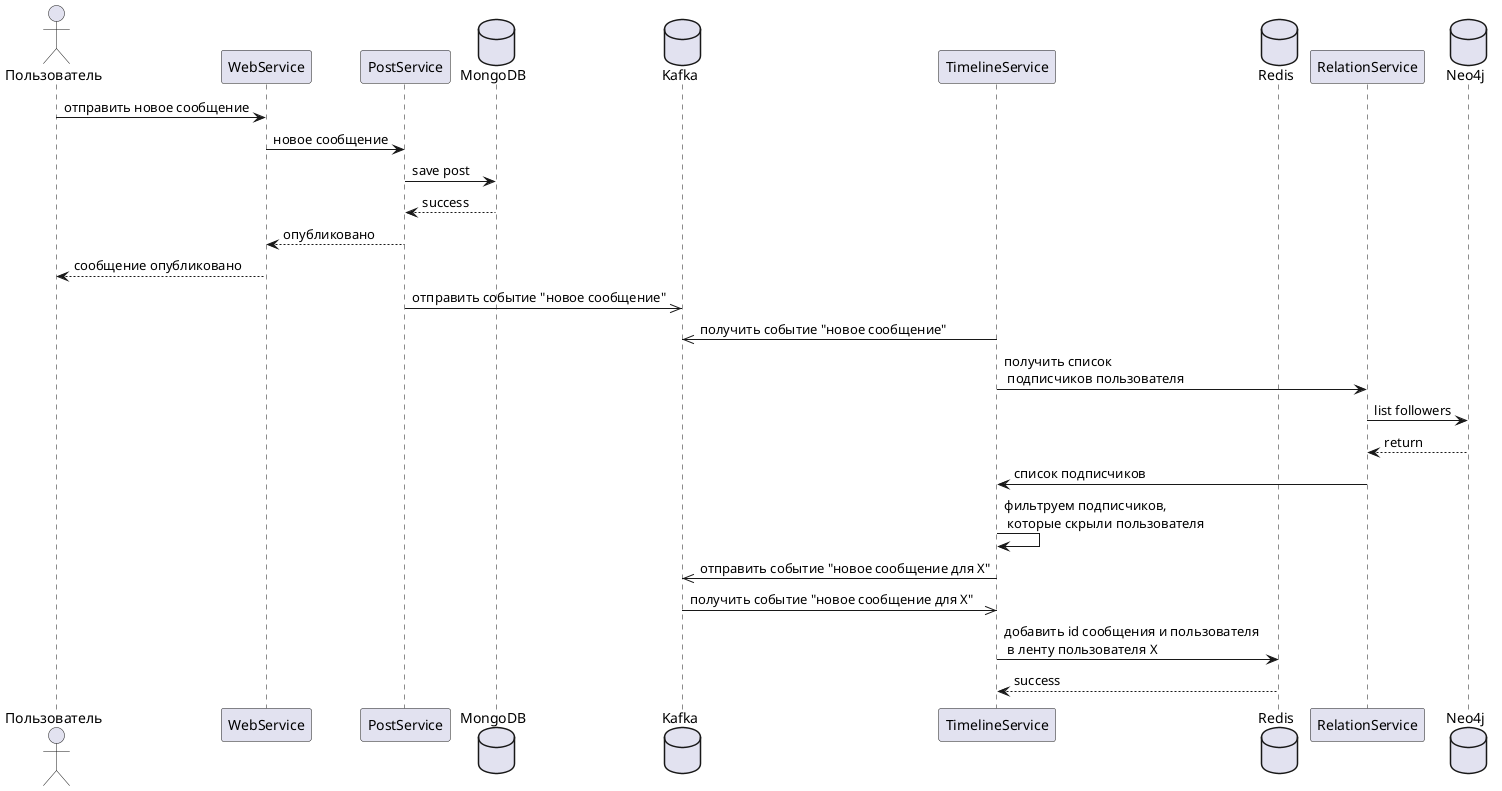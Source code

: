 @startuml "post"

actor Пользователь as user order 0

participant WebService as wservice order 2

participant PostService as pservice order 2
database MongoDB as mongo order 3

database Kafka as kafka order 4
participant TimelineService as tservice order 5
database Redis as redis order 6

participant RelationService as rservice order 7
database Neo4j as neo4j order 8




user -> wservice: отправить новое сообщение
wservice -> pservice: новое сообщение
pservice -> mongo: save post
pservice <-- mongo: success
wservice <-- pservice: опубликовано
user <-- wservice: сообщение опубликовано

pservice ->> kafka: отправить событие "новое сообщение"
tservice ->> kafka: получить событие "новое сообщение"

tservice -> rservice: получить список \n подписчиков пользователя
rservice -> neo4j: list followers
rservice <-- neo4j: return
tservice <- rservice: список подписчиков

tservice -> tservice: фильтруем подписчиков, \n которые скрыли пользователя

tservice ->> kafka: отправить событие "новое сообщение для X"
kafka ->> tservice: получить событие "новое сообщение для X"

tservice -> redis: добавить id сообщения и пользователя \n в ленту пользователя X
tservice <-- redis: success

@enduml